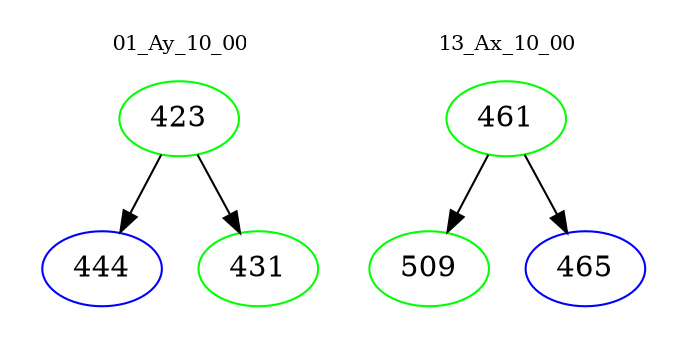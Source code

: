 digraph{
subgraph cluster_0 {
color = white
label = "01_Ay_10_00";
fontsize=10;
T0_423 [label="423", color="green"]
T0_423 -> T0_444 [color="black"]
T0_444 [label="444", color="blue"]
T0_423 -> T0_431 [color="black"]
T0_431 [label="431", color="green"]
}
subgraph cluster_1 {
color = white
label = "13_Ax_10_00";
fontsize=10;
T1_461 [label="461", color="green"]
T1_461 -> T1_509 [color="black"]
T1_509 [label="509", color="green"]
T1_461 -> T1_465 [color="black"]
T1_465 [label="465", color="blue"]
}
}
